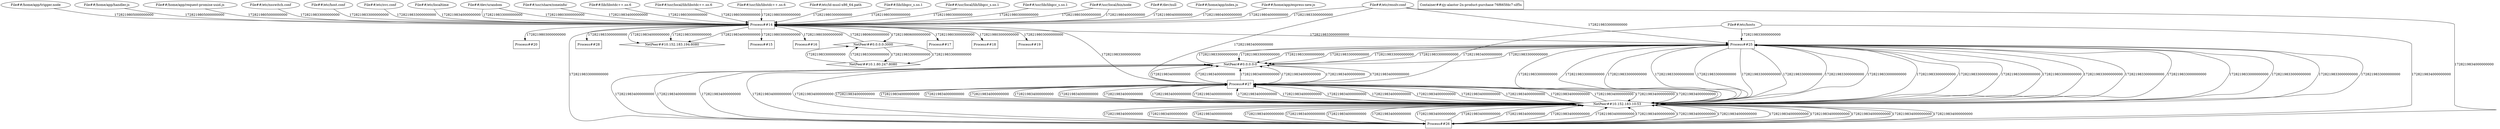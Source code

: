 digraph G {
	"File##/etc/ld-musl-x86_64.path"->"Process##14"[ label="1728219803000000000" ];
	"File##/lib/libstdc++.so.6"->"Process##14"[ label="1728219803000000000" ];
	"File##/usr/local/lib/libstdc++.so.6"->"Process##14"[ label="1728219803000000000" ];
	"File##/usr/lib/libstdc++.so.6"->"Process##14"[ label="1728219803000000000" ];
	"File##/lib/libgcc_s.so.1"->"Process##14"[ label="1728219803000000000" ];
	"File##/usr/local/lib/libgcc_s.so.1"->"Process##14"[ label="1728219803000000000" ];
	"File##/usr/lib/libgcc_s.so.1"->"Process##14"[ label="1728219803000000000" ];
	"Process##14"->"Process##15"[ label="1728219803000000000" ];
	"Process##14"->"Process##16"[ label="1728219803000000000" ];
	"Process##14"->"Process##17"[ label="1728219803000000000" ];
	"Process##14"->"Process##18"[ label="1728219803000000000" ];
	"Process##14"->"Process##19"[ label="1728219803000000000" ];
	"File##/usr/local/bin/node"->"Process##14"[ label="1728219803000000000" ];
	"File##/dev/urandom"->"Process##14"[ label="1728219803000000000" ];
	"Process##14"->"Process##20"[ label="1728219803000000000" ];
	"File##/dev/null"->"Process##14"[ label="1728219804000000000" ];
	"File##/home/app/index.js"->"Process##14"[ label="1728219804000000000" ];
	"File##/home/app/express-new.js"->"Process##14"[ label="1728219804000000000" ];
	"File##/usr/local/bin/node"->"Process##14"[ label="1728219804000000000" ];
	"File##/home/app/trigger.node"->"Process##14"[ label="1728219805000000000" ];
	"File##/home/app/handler.js"->"Process##14"[ label="1728219805000000000" ];
	"File##/home/app/request-promise-uuid.js"->"Process##14"[ label="1728219805000000000" ];
	"Process##14"->"NetPeer##0.0.0.0:3000"[ label="1728219806000000000" ];
	"NetPeer##0.0.0.0:3000"->"Process##14"[ label="1728219806000000000" ];
	"NetPeer##0.0.0.0:3000"->"NetPeer##10.1.80.247:8080"[ label="1728219833000000000" ];
	"NetPeer##10.1.80.247:8080"->"NetPeer##0.0.0.0:3000"[ label="1728219833000000000" ];
	"NetPeer##0.0.0.0:3000"->"NetPeer##10.1.80.247:8080"[ label="1728219833000000000" ];
	"NetPeer##10.1.80.247:8080"->"NetPeer##0.0.0.0:3000"[ label="1728219833000000000" ];
	"File##/etc/resolv.conf"->"Process##14"[ label="1728219833000000000" ];
	"File##/etc/nsswitch.conf"->"Process##14"[ label="1728219833000000000" ];
	"File##/etc/host.conf"->"Process##14"[ label="1728219833000000000" ];
	"File##/etc/svc.conf"->"Process##14"[ label="1728219833000000000" ];
	"File##/dev/urandom"->"Process##14"[ label="1728219833000000000" ];
	"Process##14"->"Process##25"[ label="1728219833000000000" ];
	"Process##14"->"Process##26"[ label="1728219833000000000" ];
	"Process##14"->"Process##27"[ label="1728219833000000000" ];
	"Process##14"->"Process##28"[ label="1728219833000000000" ];
	"Process##14"->"NetPeer##10.152.183.194:8080"[ label="1728219833000000000" ];
	"File##/etc/localtime"->"Process##14"[ label="1728219834000000000" ];
	"File##/usr/share/zoneinfo/"->"Process##14"[ label="1728219834000000000" ];
	"Process##14"->"NetPeer##10.152.183.194:8080"[ label="1728219834000000000" ];
	"Process##14"->"NetPeer##10.152.183.194:8080"[ label="1728219834000000000" ];
	"File##/etc/hosts"->"Process##25"[ label="1728219833000000000" ];
	"File##/etc/resolv.conf"->"Process##25"[ label="1728219833000000000" ];
	"Process##25"->"NetPeer##0.0.0.0:0"[ label="1728219833000000000" ];
	"Process##25"->"NetPeer##10.152.183.10:53"[ label="1728219833000000000" ];
	"Process##25"->"NetPeer##10.152.183.10:53"[ label="1728219833000000000" ];
	"NetPeer##10.152.183.10:53"->"Process##25"[ label="1728219833000000000" ];
	"NetPeer##0.0.0.0:0"->"Process##25"[ label="1728219833000000000" ];
	"NetPeer##10.152.183.10:53"->"Process##25"[ label="1728219833000000000" ];
	"Process##25"->"NetPeer##0.0.0.0:0"[ label="1728219833000000000" ];
	"Process##25"->"NetPeer##10.152.183.10:53"[ label="1728219833000000000" ];
	"Process##25"->"NetPeer##10.152.183.10:53"[ label="1728219833000000000" ];
	"NetPeer##10.152.183.10:53"->"Process##25"[ label="1728219833000000000" ];
	"NetPeer##10.152.183.10:53"->"Process##25"[ label="1728219833000000000" ];
	"Process##25"->"NetPeer##0.0.0.0:0"[ label="1728219833000000000" ];
	"Process##25"->"NetPeer##10.152.183.10:53"[ label="1728219833000000000" ];
	"Process##25"->"NetPeer##10.152.183.10:53"[ label="1728219833000000000" ];
	"NetPeer##10.152.183.10:53"->"Process##25"[ label="1728219833000000000" ];
	"NetPeer##0.0.0.0:0"->"Process##25"[ label="1728219833000000000" ];
	"NetPeer##10.152.183.10:53"->"Process##25"[ label="1728219833000000000" ];
	"Process##25"->"NetPeer##0.0.0.0:0"[ label="1728219833000000000" ];
	"Process##25"->"NetPeer##10.152.183.10:53"[ label="1728219833000000000" ];
	"Process##25"->"NetPeer##10.152.183.10:53"[ label="1728219833000000000" ];
	"NetPeer##10.152.183.10:53"->"Process##25"[ label="1728219833000000000" ];
	"NetPeer##10.152.183.10:53"->"Process##25"[ label="1728219833000000000" ];
	"Process##25"->"NetPeer##0.0.0.0:0"[ label="1728219833000000000" ];
	"Process##25"->"NetPeer##10.152.183.10:53"[ label="1728219833000000000" ];
	"Process##25"->"NetPeer##10.152.183.10:53"[ label="1728219833000000000" ];
	"NetPeer##10.152.183.10:53"->"Process##25"[ label="1728219833000000000" ];
	"NetPeer##10.152.183.10:53"->"Process##25"[ label="1728219833000000000" ];
	"File##/etc/hosts"->"Process##26"[ label="1728219834000000000" ];
	"File##/etc/resolv.conf"->"Process##26"[ label="1728219834000000000" ];
	"Process##26"->"NetPeer##0.0.0.0:0"[ label="1728219834000000000" ];
	"Process##26"->"NetPeer##10.152.183.10:53"[ label="1728219834000000000" ];
	"Process##26"->"NetPeer##10.152.183.10:53"[ label="1728219834000000000" ];
	"NetPeer##10.152.183.10:53"->"Process##26"[ label="1728219834000000000" ];
	"NetPeer##10.152.183.10:53"->"Process##26"[ label="1728219834000000000" ];
	"Process##26"->"NetPeer##0.0.0.0:0"[ label="1728219834000000000" ];
	"Process##26"->"NetPeer##10.152.183.10:53"[ label="1728219834000000000" ];
	"Process##26"->"NetPeer##10.152.183.10:53"[ label="1728219834000000000" ];
	"NetPeer##10.152.183.10:53"->"Process##26"[ label="1728219834000000000" ];
	"NetPeer##10.152.183.10:53"->"Process##26"[ label="1728219834000000000" ];
	"Process##26"->"NetPeer##0.0.0.0:0"[ label="1728219834000000000" ];
	"Process##26"->"NetPeer##10.152.183.10:53"[ label="1728219834000000000" ];
	"Process##26"->"NetPeer##10.152.183.10:53"[ label="1728219834000000000" ];
	"NetPeer##10.152.183.10:53"->"Process##26"[ label="1728219834000000000" ];
	"NetPeer##10.152.183.10:53"->"Process##26"[ label="1728219834000000000" ];
	"Process##26"->"NetPeer##0.0.0.0:0"[ label="1728219834000000000" ];
	"Process##26"->"NetPeer##10.152.183.10:53"[ label="1728219834000000000" ];
	"Process##26"->"NetPeer##10.152.183.10:53"[ label="1728219834000000000" ];
	"NetPeer##10.152.183.10:53"->"Process##26"[ label="1728219834000000000" ];
	"NetPeer##10.152.183.10:53"->"Process##26"[ label="1728219834000000000" ];
	"Process##26"->"NetPeer##0.0.0.0:0"[ label="1728219834000000000" ];
	"Process##26"->"NetPeer##10.152.183.10:53"[ label="1728219834000000000" ];
	"Process##26"->"NetPeer##10.152.183.10:53"[ label="1728219834000000000" ];
	"NetPeer##10.152.183.10:53"->"Process##26"[ label="1728219834000000000" ];
	"NetPeer##10.152.183.10:53"->"Process##26"[ label="1728219834000000000" ];
	"File##/etc/hosts"->"Process##27"[ label="1728219834000000000" ];
	"File##/etc/resolv.conf"->"Process##27"[ label="1728219834000000000" ];
	"Process##27"->"NetPeer##0.0.0.0:0"[ label="1728219834000000000" ];
	"Process##27"->"NetPeer##10.152.183.10:53"[ label="1728219834000000000" ];
	"Process##27"->"NetPeer##10.152.183.10:53"[ label="1728219834000000000" ];
	"NetPeer##10.152.183.10:53"->"Process##27"[ label="1728219834000000000" ];
	"NetPeer##0.0.0.0:0"->"Process##27"[ label="1728219834000000000" ];
	"NetPeer##10.152.183.10:53"->"Process##27"[ label="1728219834000000000" ];
	"Process##27"->"NetPeer##0.0.0.0:0"[ label="1728219834000000000" ];
	"Process##27"->"NetPeer##10.152.183.10:53"[ label="1728219834000000000" ];
	"Process##27"->"NetPeer##10.152.183.10:53"[ label="1728219834000000000" ];
	"NetPeer##10.152.183.10:53"->"Process##27"[ label="1728219834000000000" ];
	"NetPeer##10.152.183.10:53"->"Process##27"[ label="1728219834000000000" ];
	"Process##27"->"NetPeer##0.0.0.0:0"[ label="1728219834000000000" ];
	"Process##27"->"NetPeer##10.152.183.10:53"[ label="1728219834000000000" ];
	"Process##27"->"NetPeer##10.152.183.10:53"[ label="1728219834000000000" ];
	"NetPeer##10.152.183.10:53"->"Process##27"[ label="1728219834000000000" ];
	"NetPeer##10.152.183.10:53"->"Process##27"[ label="1728219834000000000" ];
	"Process##27"->"NetPeer##0.0.0.0:0"[ label="1728219834000000000" ];
	"Process##27"->"NetPeer##10.152.183.10:53"[ label="1728219834000000000" ];
	"Process##27"->"NetPeer##10.152.183.10:53"[ label="1728219834000000000" ];
	"NetPeer##10.152.183.10:53"->"Process##27"[ label="1728219834000000000" ];
	"NetPeer##10.152.183.10:53"->"Process##27"[ label="1728219834000000000" ];
	"Process##27"->"NetPeer##0.0.0.0:0"[ label="1728219834000000000" ];
	"Process##27"->"NetPeer##10.152.183.10:53"[ label="1728219834000000000" ];
	"Process##27"->"NetPeer##10.152.183.10:53"[ label="1728219834000000000" ];
	"NetPeer##10.152.183.10:53"->"Process##27"[ label="1728219834000000000" ];
	"NetPeer##10.152.183.10:53"->"Process##27"[ label="1728219834000000000" ];
	"Container##zjy-alastor-2n-product-purchase-76f665fdc7-slf5s" [ shape="box" ];
	"File##/dev/null" [ shape="ellipse" ];
	"File##/dev/urandom" [ shape="ellipse" ];
	"File##/etc/host.conf" [ shape="ellipse" ];
	"File##/etc/hosts" [ shape="ellipse" ];
	"File##/etc/ld-musl-x86_64.path" [ shape="ellipse" ];
	"File##/etc/localtime" [ shape="ellipse" ];
	"File##/etc/nsswitch.conf" [ shape="ellipse" ];
	"File##/etc/resolv.conf" [ shape="ellipse" ];
	"File##/etc/svc.conf" [ shape="ellipse" ];
	"File##/home/app/express-new.js" [ shape="ellipse" ];
	"File##/home/app/handler.js" [ shape="ellipse" ];
	"File##/home/app/index.js" [ shape="ellipse" ];
	"File##/home/app/request-promise-uuid.js" [ shape="ellipse" ];
	"File##/home/app/trigger.node" [ shape="ellipse" ];
	"File##/lib/libgcc_s.so.1" [ shape="ellipse" ];
	"File##/lib/libstdc++.so.6" [ shape="ellipse" ];
	"File##/usr/lib/libgcc_s.so.1" [ shape="ellipse" ];
	"File##/usr/lib/libstdc++.so.6" [ shape="ellipse" ];
	"File##/usr/local/bin/node" [ shape="ellipse" ];
	"File##/usr/local/lib/libgcc_s.so.1" [ shape="ellipse" ];
	"File##/usr/local/lib/libstdc++.so.6" [ shape="ellipse" ];
	"File##/usr/share/zoneinfo/" [ shape="ellipse" ];
	"NetPeer##0.0.0.0:0" [ shape="diamond" ];
	"NetPeer##0.0.0.0:3000" [ shape="diamond" ];
	"NetPeer##10.1.80.247:8080" [ shape="diamond" ];
	"NetPeer##10.152.183.10:53" [ shape="diamond" ];
	"NetPeer##10.152.183.194:8080" [ shape="diamond" ];
	"Process##14" [ shape="box" ];
	"Process##15" [ shape="box" ];
	"Process##16" [ shape="box" ];
	"Process##17" [ shape="box" ];
	"Process##18" [ shape="box" ];
	"Process##19" [ shape="box" ];
	"Process##20" [ shape="box" ];
	"Process##25" [ shape="box" ];
	"Process##26" [ shape="box" ];
	"Process##27" [ shape="box" ];
	"Process##28" [ shape="box" ];

}
